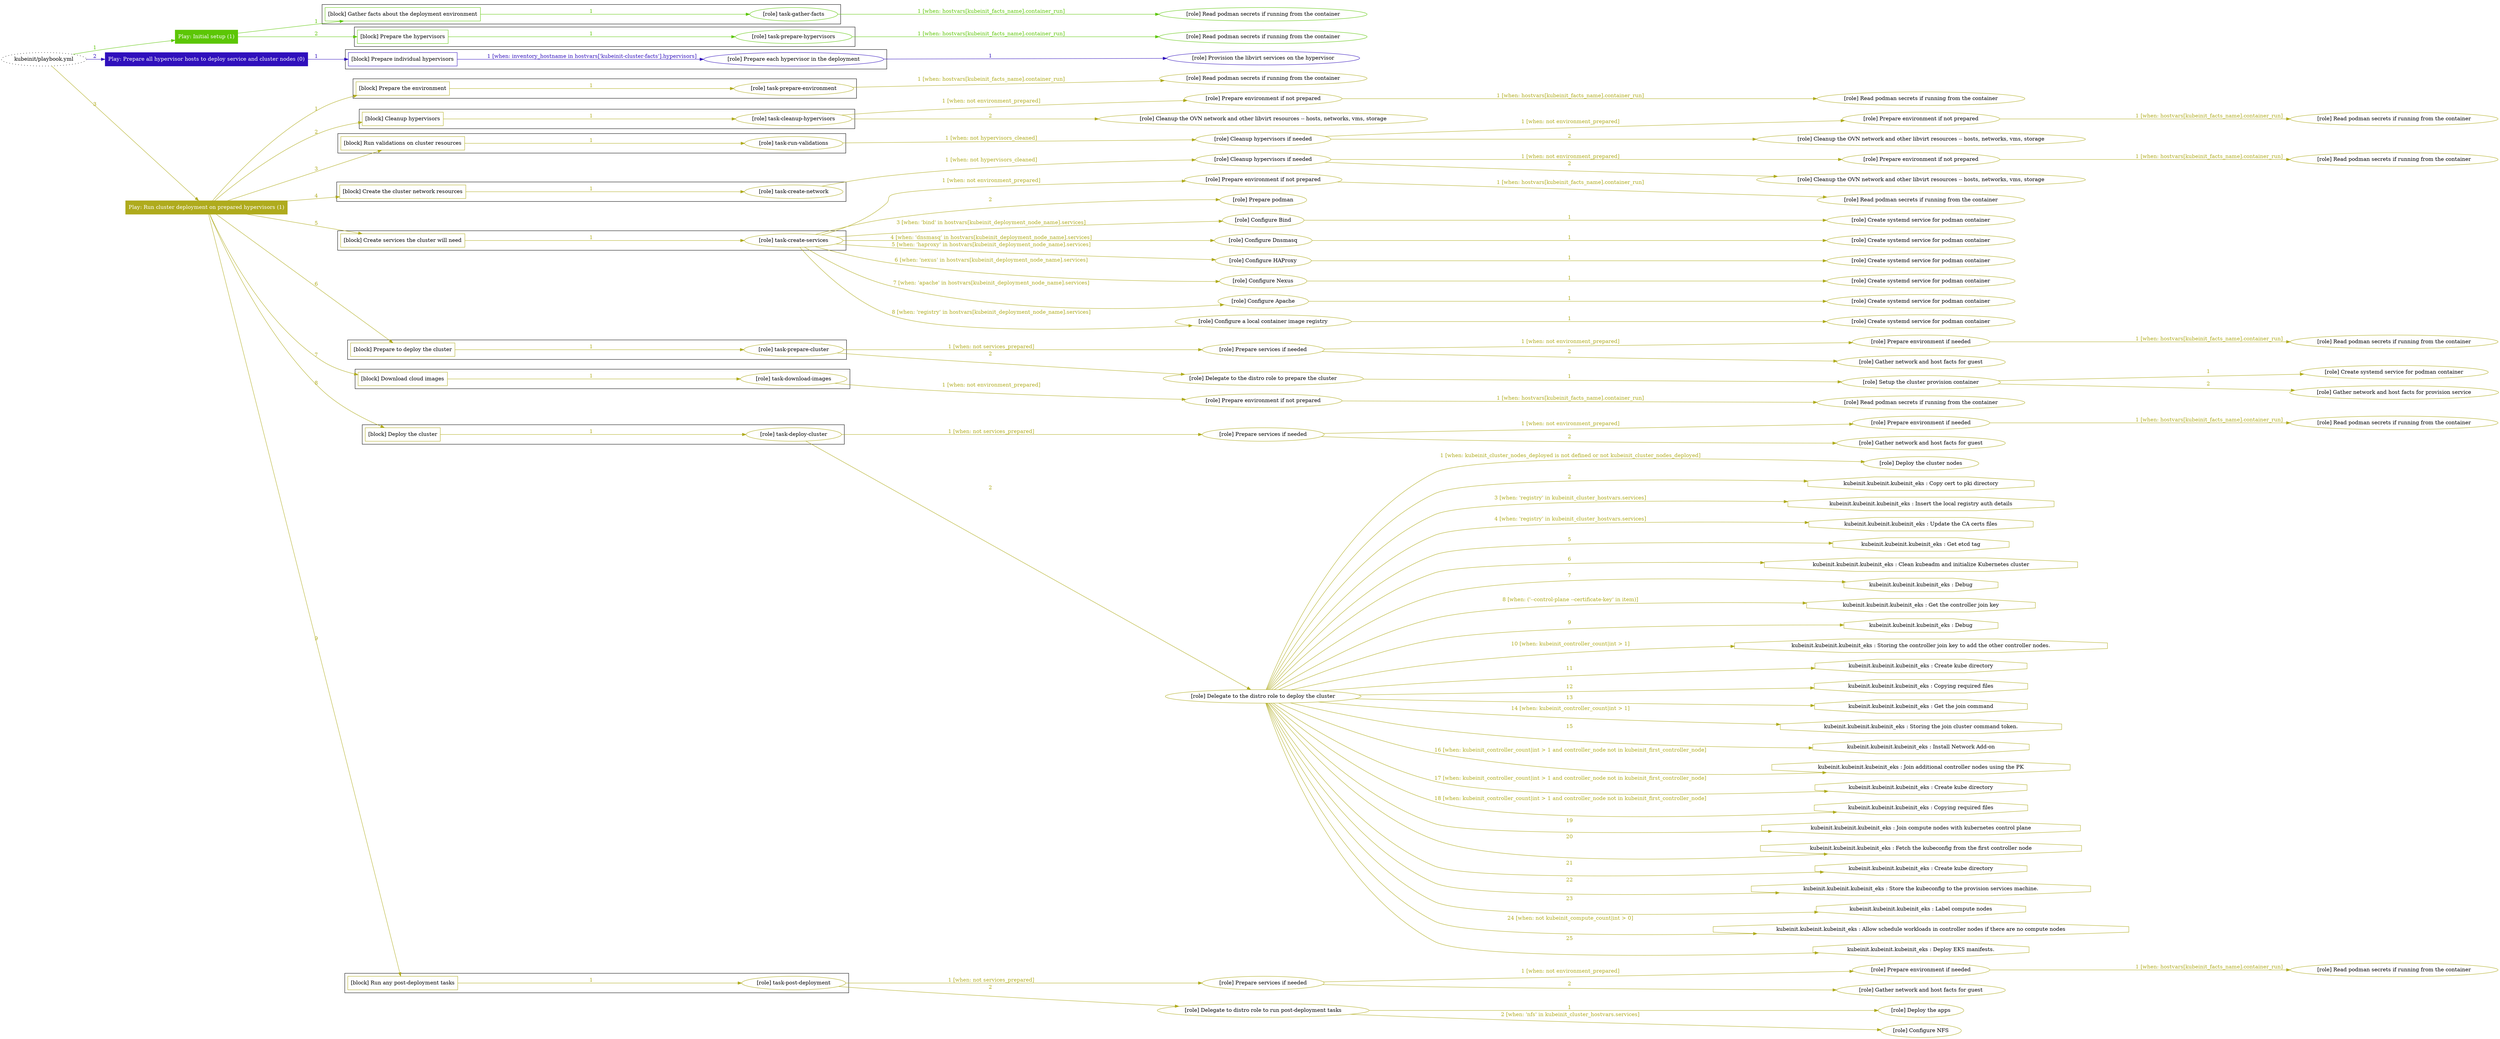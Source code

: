 digraph {
	graph [concentrate=true ordering=in rankdir=LR ratio=fill]
	edge [esep=5 sep=10]
	"kubeinit/playbook.yml" [id=root_node style=dotted]
	play_e209c8f1 [label="Play: Initial setup (1)" color="#5cc606" fontcolor="#ffffff" id=play_e209c8f1 shape=box style=filled tooltip=localhost]
	"kubeinit/playbook.yml" -> play_e209c8f1 [label="1 " color="#5cc606" fontcolor="#5cc606" id=edge_d635056c labeltooltip="1 " tooltip="1 "]
	subgraph "Read podman secrets if running from the container" {
		role_996d4ef0 [label="[role] Read podman secrets if running from the container" color="#5cc606" id=role_996d4ef0 tooltip="Read podman secrets if running from the container"]
	}
	subgraph "task-gather-facts" {
		role_60d080c4 [label="[role] task-gather-facts" color="#5cc606" id=role_60d080c4 tooltip="task-gather-facts"]
		role_60d080c4 -> role_996d4ef0 [label="1 [when: hostvars[kubeinit_facts_name].container_run]" color="#5cc606" fontcolor="#5cc606" id=edge_77edaa09 labeltooltip="1 [when: hostvars[kubeinit_facts_name].container_run]" tooltip="1 [when: hostvars[kubeinit_facts_name].container_run]"]
	}
	subgraph "Read podman secrets if running from the container" {
		role_41c3a83b [label="[role] Read podman secrets if running from the container" color="#5cc606" id=role_41c3a83b tooltip="Read podman secrets if running from the container"]
	}
	subgraph "task-prepare-hypervisors" {
		role_9d5c7cdf [label="[role] task-prepare-hypervisors" color="#5cc606" id=role_9d5c7cdf tooltip="task-prepare-hypervisors"]
		role_9d5c7cdf -> role_41c3a83b [label="1 [when: hostvars[kubeinit_facts_name].container_run]" color="#5cc606" fontcolor="#5cc606" id=edge_d52a8240 labeltooltip="1 [when: hostvars[kubeinit_facts_name].container_run]" tooltip="1 [when: hostvars[kubeinit_facts_name].container_run]"]
	}
	subgraph "Play: Initial setup (1)" {
		play_e209c8f1 -> block_e0eea6fc [label=1 color="#5cc606" fontcolor="#5cc606" id=edge_051297e2 labeltooltip=1 tooltip=1]
		subgraph cluster_block_e0eea6fc {
			block_e0eea6fc [label="[block] Gather facts about the deployment environment" color="#5cc606" id=block_e0eea6fc labeltooltip="Gather facts about the deployment environment" shape=box tooltip="Gather facts about the deployment environment"]
			block_e0eea6fc -> role_60d080c4 [label="1 " color="#5cc606" fontcolor="#5cc606" id=edge_1f98d1e9 labeltooltip="1 " tooltip="1 "]
		}
		play_e209c8f1 -> block_96647978 [label=2 color="#5cc606" fontcolor="#5cc606" id=edge_5191a9b5 labeltooltip=2 tooltip=2]
		subgraph cluster_block_96647978 {
			block_96647978 [label="[block] Prepare the hypervisors" color="#5cc606" id=block_96647978 labeltooltip="Prepare the hypervisors" shape=box tooltip="Prepare the hypervisors"]
			block_96647978 -> role_9d5c7cdf [label="1 " color="#5cc606" fontcolor="#5cc606" id=edge_3b7d2a13 labeltooltip="1 " tooltip="1 "]
		}
	}
	play_66353b42 [label="Play: Prepare all hypervisor hosts to deploy service and cluster nodes (0)" color="#3010bc" fontcolor="#ffffff" id=play_66353b42 shape=box style=filled tooltip="Play: Prepare all hypervisor hosts to deploy service and cluster nodes (0)"]
	"kubeinit/playbook.yml" -> play_66353b42 [label="2 " color="#3010bc" fontcolor="#3010bc" id=edge_cb47517c labeltooltip="2 " tooltip="2 "]
	subgraph "Provision the libvirt services on the hypervisor" {
		role_767c569a [label="[role] Provision the libvirt services on the hypervisor" color="#3010bc" id=role_767c569a tooltip="Provision the libvirt services on the hypervisor"]
	}
	subgraph "Prepare each hypervisor in the deployment" {
		role_ce90ec70 [label="[role] Prepare each hypervisor in the deployment" color="#3010bc" id=role_ce90ec70 tooltip="Prepare each hypervisor in the deployment"]
		role_ce90ec70 -> role_767c569a [label="1 " color="#3010bc" fontcolor="#3010bc" id=edge_32b9c3c6 labeltooltip="1 " tooltip="1 "]
	}
	subgraph "Play: Prepare all hypervisor hosts to deploy service and cluster nodes (0)" {
		play_66353b42 -> block_e98af4d7 [label=1 color="#3010bc" fontcolor="#3010bc" id=edge_dcbfe01f labeltooltip=1 tooltip=1]
		subgraph cluster_block_e98af4d7 {
			block_e98af4d7 [label="[block] Prepare individual hypervisors" color="#3010bc" id=block_e98af4d7 labeltooltip="Prepare individual hypervisors" shape=box tooltip="Prepare individual hypervisors"]
			block_e98af4d7 -> role_ce90ec70 [label="1 [when: inventory_hostname in hostvars['kubeinit-cluster-facts'].hypervisors]" color="#3010bc" fontcolor="#3010bc" id=edge_5f134dba labeltooltip="1 [when: inventory_hostname in hostvars['kubeinit-cluster-facts'].hypervisors]" tooltip="1 [when: inventory_hostname in hostvars['kubeinit-cluster-facts'].hypervisors]"]
		}
	}
	play_a34aecad [label="Play: Run cluster deployment on prepared hypervisors (1)" color="#afab1d" fontcolor="#ffffff" id=play_a34aecad shape=box style=filled tooltip=localhost]
	"kubeinit/playbook.yml" -> play_a34aecad [label="3 " color="#afab1d" fontcolor="#afab1d" id=edge_2d1f138f labeltooltip="3 " tooltip="3 "]
	subgraph "Read podman secrets if running from the container" {
		role_bbf4e941 [label="[role] Read podman secrets if running from the container" color="#afab1d" id=role_bbf4e941 tooltip="Read podman secrets if running from the container"]
	}
	subgraph "task-prepare-environment" {
		role_891ca042 [label="[role] task-prepare-environment" color="#afab1d" id=role_891ca042 tooltip="task-prepare-environment"]
		role_891ca042 -> role_bbf4e941 [label="1 [when: hostvars[kubeinit_facts_name].container_run]" color="#afab1d" fontcolor="#afab1d" id=edge_795c0068 labeltooltip="1 [when: hostvars[kubeinit_facts_name].container_run]" tooltip="1 [when: hostvars[kubeinit_facts_name].container_run]"]
	}
	subgraph "Read podman secrets if running from the container" {
		role_e0a1307a [label="[role] Read podman secrets if running from the container" color="#afab1d" id=role_e0a1307a tooltip="Read podman secrets if running from the container"]
	}
	subgraph "Prepare environment if not prepared" {
		role_3473cf27 [label="[role] Prepare environment if not prepared" color="#afab1d" id=role_3473cf27 tooltip="Prepare environment if not prepared"]
		role_3473cf27 -> role_e0a1307a [label="1 [when: hostvars[kubeinit_facts_name].container_run]" color="#afab1d" fontcolor="#afab1d" id=edge_3128f5cd labeltooltip="1 [when: hostvars[kubeinit_facts_name].container_run]" tooltip="1 [when: hostvars[kubeinit_facts_name].container_run]"]
	}
	subgraph "Cleanup the OVN network and other libvirt resources -- hosts, networks, vms, storage" {
		role_89169f9a [label="[role] Cleanup the OVN network and other libvirt resources -- hosts, networks, vms, storage" color="#afab1d" id=role_89169f9a tooltip="Cleanup the OVN network and other libvirt resources -- hosts, networks, vms, storage"]
	}
	subgraph "task-cleanup-hypervisors" {
		role_10826843 [label="[role] task-cleanup-hypervisors" color="#afab1d" id=role_10826843 tooltip="task-cleanup-hypervisors"]
		role_10826843 -> role_3473cf27 [label="1 [when: not environment_prepared]" color="#afab1d" fontcolor="#afab1d" id=edge_ddd80667 labeltooltip="1 [when: not environment_prepared]" tooltip="1 [when: not environment_prepared]"]
		role_10826843 -> role_89169f9a [label="2 " color="#afab1d" fontcolor="#afab1d" id=edge_9b99d792 labeltooltip="2 " tooltip="2 "]
	}
	subgraph "Read podman secrets if running from the container" {
		role_93b1520b [label="[role] Read podman secrets if running from the container" color="#afab1d" id=role_93b1520b tooltip="Read podman secrets if running from the container"]
	}
	subgraph "Prepare environment if not prepared" {
		role_86bfdd18 [label="[role] Prepare environment if not prepared" color="#afab1d" id=role_86bfdd18 tooltip="Prepare environment if not prepared"]
		role_86bfdd18 -> role_93b1520b [label="1 [when: hostvars[kubeinit_facts_name].container_run]" color="#afab1d" fontcolor="#afab1d" id=edge_fa118c83 labeltooltip="1 [when: hostvars[kubeinit_facts_name].container_run]" tooltip="1 [when: hostvars[kubeinit_facts_name].container_run]"]
	}
	subgraph "Cleanup the OVN network and other libvirt resources -- hosts, networks, vms, storage" {
		role_376acfde [label="[role] Cleanup the OVN network and other libvirt resources -- hosts, networks, vms, storage" color="#afab1d" id=role_376acfde tooltip="Cleanup the OVN network and other libvirt resources -- hosts, networks, vms, storage"]
	}
	subgraph "Cleanup hypervisors if needed" {
		role_7d346a64 [label="[role] Cleanup hypervisors if needed" color="#afab1d" id=role_7d346a64 tooltip="Cleanup hypervisors if needed"]
		role_7d346a64 -> role_86bfdd18 [label="1 [when: not environment_prepared]" color="#afab1d" fontcolor="#afab1d" id=edge_569568ea labeltooltip="1 [when: not environment_prepared]" tooltip="1 [when: not environment_prepared]"]
		role_7d346a64 -> role_376acfde [label="2 " color="#afab1d" fontcolor="#afab1d" id=edge_68e1af49 labeltooltip="2 " tooltip="2 "]
	}
	subgraph "task-run-validations" {
		role_c31c0278 [label="[role] task-run-validations" color="#afab1d" id=role_c31c0278 tooltip="task-run-validations"]
		role_c31c0278 -> role_7d346a64 [label="1 [when: not hypervisors_cleaned]" color="#afab1d" fontcolor="#afab1d" id=edge_b7217e13 labeltooltip="1 [when: not hypervisors_cleaned]" tooltip="1 [when: not hypervisors_cleaned]"]
	}
	subgraph "Read podman secrets if running from the container" {
		role_c76a48c7 [label="[role] Read podman secrets if running from the container" color="#afab1d" id=role_c76a48c7 tooltip="Read podman secrets if running from the container"]
	}
	subgraph "Prepare environment if not prepared" {
		role_f48b7daf [label="[role] Prepare environment if not prepared" color="#afab1d" id=role_f48b7daf tooltip="Prepare environment if not prepared"]
		role_f48b7daf -> role_c76a48c7 [label="1 [when: hostvars[kubeinit_facts_name].container_run]" color="#afab1d" fontcolor="#afab1d" id=edge_8042e6ae labeltooltip="1 [when: hostvars[kubeinit_facts_name].container_run]" tooltip="1 [when: hostvars[kubeinit_facts_name].container_run]"]
	}
	subgraph "Cleanup the OVN network and other libvirt resources -- hosts, networks, vms, storage" {
		role_3291dfe8 [label="[role] Cleanup the OVN network and other libvirt resources -- hosts, networks, vms, storage" color="#afab1d" id=role_3291dfe8 tooltip="Cleanup the OVN network and other libvirt resources -- hosts, networks, vms, storage"]
	}
	subgraph "Cleanup hypervisors if needed" {
		role_8a7fd235 [label="[role] Cleanup hypervisors if needed" color="#afab1d" id=role_8a7fd235 tooltip="Cleanup hypervisors if needed"]
		role_8a7fd235 -> role_f48b7daf [label="1 [when: not environment_prepared]" color="#afab1d" fontcolor="#afab1d" id=edge_43c7e6e3 labeltooltip="1 [when: not environment_prepared]" tooltip="1 [when: not environment_prepared]"]
		role_8a7fd235 -> role_3291dfe8 [label="2 " color="#afab1d" fontcolor="#afab1d" id=edge_cb47500e labeltooltip="2 " tooltip="2 "]
	}
	subgraph "task-create-network" {
		role_b9569bd3 [label="[role] task-create-network" color="#afab1d" id=role_b9569bd3 tooltip="task-create-network"]
		role_b9569bd3 -> role_8a7fd235 [label="1 [when: not hypervisors_cleaned]" color="#afab1d" fontcolor="#afab1d" id=edge_2381c840 labeltooltip="1 [when: not hypervisors_cleaned]" tooltip="1 [when: not hypervisors_cleaned]"]
	}
	subgraph "Read podman secrets if running from the container" {
		role_71c45e04 [label="[role] Read podman secrets if running from the container" color="#afab1d" id=role_71c45e04 tooltip="Read podman secrets if running from the container"]
	}
	subgraph "Prepare environment if not prepared" {
		role_cdec24f5 [label="[role] Prepare environment if not prepared" color="#afab1d" id=role_cdec24f5 tooltip="Prepare environment if not prepared"]
		role_cdec24f5 -> role_71c45e04 [label="1 [when: hostvars[kubeinit_facts_name].container_run]" color="#afab1d" fontcolor="#afab1d" id=edge_c9246855 labeltooltip="1 [when: hostvars[kubeinit_facts_name].container_run]" tooltip="1 [when: hostvars[kubeinit_facts_name].container_run]"]
	}
	subgraph "Prepare podman" {
		role_25c78f84 [label="[role] Prepare podman" color="#afab1d" id=role_25c78f84 tooltip="Prepare podman"]
	}
	subgraph "Create systemd service for podman container" {
		role_3d7be515 [label="[role] Create systemd service for podman container" color="#afab1d" id=role_3d7be515 tooltip="Create systemd service for podman container"]
	}
	subgraph "Configure Bind" {
		role_f62bca83 [label="[role] Configure Bind" color="#afab1d" id=role_f62bca83 tooltip="Configure Bind"]
		role_f62bca83 -> role_3d7be515 [label="1 " color="#afab1d" fontcolor="#afab1d" id=edge_86d53309 labeltooltip="1 " tooltip="1 "]
	}
	subgraph "Create systemd service for podman container" {
		role_6f733108 [label="[role] Create systemd service for podman container" color="#afab1d" id=role_6f733108 tooltip="Create systemd service for podman container"]
	}
	subgraph "Configure Dnsmasq" {
		role_06d2bb49 [label="[role] Configure Dnsmasq" color="#afab1d" id=role_06d2bb49 tooltip="Configure Dnsmasq"]
		role_06d2bb49 -> role_6f733108 [label="1 " color="#afab1d" fontcolor="#afab1d" id=edge_857587a2 labeltooltip="1 " tooltip="1 "]
	}
	subgraph "Create systemd service for podman container" {
		role_d25ff925 [label="[role] Create systemd service for podman container" color="#afab1d" id=role_d25ff925 tooltip="Create systemd service for podman container"]
	}
	subgraph "Configure HAProxy" {
		role_b7867d54 [label="[role] Configure HAProxy" color="#afab1d" id=role_b7867d54 tooltip="Configure HAProxy"]
		role_b7867d54 -> role_d25ff925 [label="1 " color="#afab1d" fontcolor="#afab1d" id=edge_1a94ee39 labeltooltip="1 " tooltip="1 "]
	}
	subgraph "Create systemd service for podman container" {
		role_7e1edda6 [label="[role] Create systemd service for podman container" color="#afab1d" id=role_7e1edda6 tooltip="Create systemd service for podman container"]
	}
	subgraph "Configure Nexus" {
		role_b2d4f667 [label="[role] Configure Nexus" color="#afab1d" id=role_b2d4f667 tooltip="Configure Nexus"]
		role_b2d4f667 -> role_7e1edda6 [label="1 " color="#afab1d" fontcolor="#afab1d" id=edge_b9446945 labeltooltip="1 " tooltip="1 "]
	}
	subgraph "Create systemd service for podman container" {
		role_f29ec6c6 [label="[role] Create systemd service for podman container" color="#afab1d" id=role_f29ec6c6 tooltip="Create systemd service for podman container"]
	}
	subgraph "Configure Apache" {
		role_ae8ba94d [label="[role] Configure Apache" color="#afab1d" id=role_ae8ba94d tooltip="Configure Apache"]
		role_ae8ba94d -> role_f29ec6c6 [label="1 " color="#afab1d" fontcolor="#afab1d" id=edge_7d5e2d77 labeltooltip="1 " tooltip="1 "]
	}
	subgraph "Create systemd service for podman container" {
		role_9d517f71 [label="[role] Create systemd service for podman container" color="#afab1d" id=role_9d517f71 tooltip="Create systemd service for podman container"]
	}
	subgraph "Configure a local container image registry" {
		role_d3c7cf0f [label="[role] Configure a local container image registry" color="#afab1d" id=role_d3c7cf0f tooltip="Configure a local container image registry"]
		role_d3c7cf0f -> role_9d517f71 [label="1 " color="#afab1d" fontcolor="#afab1d" id=edge_5b09f2f0 labeltooltip="1 " tooltip="1 "]
	}
	subgraph "task-create-services" {
		role_fc819281 [label="[role] task-create-services" color="#afab1d" id=role_fc819281 tooltip="task-create-services"]
		role_fc819281 -> role_cdec24f5 [label="1 [when: not environment_prepared]" color="#afab1d" fontcolor="#afab1d" id=edge_083501a8 labeltooltip="1 [when: not environment_prepared]" tooltip="1 [when: not environment_prepared]"]
		role_fc819281 -> role_25c78f84 [label="2 " color="#afab1d" fontcolor="#afab1d" id=edge_bf5eb3e0 labeltooltip="2 " tooltip="2 "]
		role_fc819281 -> role_f62bca83 [label="3 [when: 'bind' in hostvars[kubeinit_deployment_node_name].services]" color="#afab1d" fontcolor="#afab1d" id=edge_2e9222dc labeltooltip="3 [when: 'bind' in hostvars[kubeinit_deployment_node_name].services]" tooltip="3 [when: 'bind' in hostvars[kubeinit_deployment_node_name].services]"]
		role_fc819281 -> role_06d2bb49 [label="4 [when: 'dnsmasq' in hostvars[kubeinit_deployment_node_name].services]" color="#afab1d" fontcolor="#afab1d" id=edge_e706d4d9 labeltooltip="4 [when: 'dnsmasq' in hostvars[kubeinit_deployment_node_name].services]" tooltip="4 [when: 'dnsmasq' in hostvars[kubeinit_deployment_node_name].services]"]
		role_fc819281 -> role_b7867d54 [label="5 [when: 'haproxy' in hostvars[kubeinit_deployment_node_name].services]" color="#afab1d" fontcolor="#afab1d" id=edge_ca4adfbc labeltooltip="5 [when: 'haproxy' in hostvars[kubeinit_deployment_node_name].services]" tooltip="5 [when: 'haproxy' in hostvars[kubeinit_deployment_node_name].services]"]
		role_fc819281 -> role_b2d4f667 [label="6 [when: 'nexus' in hostvars[kubeinit_deployment_node_name].services]" color="#afab1d" fontcolor="#afab1d" id=edge_aedb7117 labeltooltip="6 [when: 'nexus' in hostvars[kubeinit_deployment_node_name].services]" tooltip="6 [when: 'nexus' in hostvars[kubeinit_deployment_node_name].services]"]
		role_fc819281 -> role_ae8ba94d [label="7 [when: 'apache' in hostvars[kubeinit_deployment_node_name].services]" color="#afab1d" fontcolor="#afab1d" id=edge_63c0e3a0 labeltooltip="7 [when: 'apache' in hostvars[kubeinit_deployment_node_name].services]" tooltip="7 [when: 'apache' in hostvars[kubeinit_deployment_node_name].services]"]
		role_fc819281 -> role_d3c7cf0f [label="8 [when: 'registry' in hostvars[kubeinit_deployment_node_name].services]" color="#afab1d" fontcolor="#afab1d" id=edge_9218ba96 labeltooltip="8 [when: 'registry' in hostvars[kubeinit_deployment_node_name].services]" tooltip="8 [when: 'registry' in hostvars[kubeinit_deployment_node_name].services]"]
	}
	subgraph "Read podman secrets if running from the container" {
		role_f9ef5e57 [label="[role] Read podman secrets if running from the container" color="#afab1d" id=role_f9ef5e57 tooltip="Read podman secrets if running from the container"]
	}
	subgraph "Prepare environment if needed" {
		role_844e56d4 [label="[role] Prepare environment if needed" color="#afab1d" id=role_844e56d4 tooltip="Prepare environment if needed"]
		role_844e56d4 -> role_f9ef5e57 [label="1 [when: hostvars[kubeinit_facts_name].container_run]" color="#afab1d" fontcolor="#afab1d" id=edge_76b27d55 labeltooltip="1 [when: hostvars[kubeinit_facts_name].container_run]" tooltip="1 [when: hostvars[kubeinit_facts_name].container_run]"]
	}
	subgraph "Gather network and host facts for guest" {
		role_227d98df [label="[role] Gather network and host facts for guest" color="#afab1d" id=role_227d98df tooltip="Gather network and host facts for guest"]
	}
	subgraph "Prepare services if needed" {
		role_02b2186a [label="[role] Prepare services if needed" color="#afab1d" id=role_02b2186a tooltip="Prepare services if needed"]
		role_02b2186a -> role_844e56d4 [label="1 [when: not environment_prepared]" color="#afab1d" fontcolor="#afab1d" id=edge_169565e2 labeltooltip="1 [when: not environment_prepared]" tooltip="1 [when: not environment_prepared]"]
		role_02b2186a -> role_227d98df [label="2 " color="#afab1d" fontcolor="#afab1d" id=edge_485c56c1 labeltooltip="2 " tooltip="2 "]
	}
	subgraph "Create systemd service for podman container" {
		role_074e0e85 [label="[role] Create systemd service for podman container" color="#afab1d" id=role_074e0e85 tooltip="Create systemd service for podman container"]
	}
	subgraph "Gather network and host facts for provision service" {
		role_68bb7cce [label="[role] Gather network and host facts for provision service" color="#afab1d" id=role_68bb7cce tooltip="Gather network and host facts for provision service"]
	}
	subgraph "Setup the cluster provision container" {
		role_5eb62cfe [label="[role] Setup the cluster provision container" color="#afab1d" id=role_5eb62cfe tooltip="Setup the cluster provision container"]
		role_5eb62cfe -> role_074e0e85 [label="1 " color="#afab1d" fontcolor="#afab1d" id=edge_25573544 labeltooltip="1 " tooltip="1 "]
		role_5eb62cfe -> role_68bb7cce [label="2 " color="#afab1d" fontcolor="#afab1d" id=edge_55e2a1ca labeltooltip="2 " tooltip="2 "]
	}
	subgraph "Delegate to the distro role to prepare the cluster" {
		role_325eef61 [label="[role] Delegate to the distro role to prepare the cluster" color="#afab1d" id=role_325eef61 tooltip="Delegate to the distro role to prepare the cluster"]
		role_325eef61 -> role_5eb62cfe [label="1 " color="#afab1d" fontcolor="#afab1d" id=edge_1a605b1a labeltooltip="1 " tooltip="1 "]
	}
	subgraph "task-prepare-cluster" {
		role_7bb308df [label="[role] task-prepare-cluster" color="#afab1d" id=role_7bb308df tooltip="task-prepare-cluster"]
		role_7bb308df -> role_02b2186a [label="1 [when: not services_prepared]" color="#afab1d" fontcolor="#afab1d" id=edge_e03344e4 labeltooltip="1 [when: not services_prepared]" tooltip="1 [when: not services_prepared]"]
		role_7bb308df -> role_325eef61 [label="2 " color="#afab1d" fontcolor="#afab1d" id=edge_2a12418a labeltooltip="2 " tooltip="2 "]
	}
	subgraph "Read podman secrets if running from the container" {
		role_0b6bbff9 [label="[role] Read podman secrets if running from the container" color="#afab1d" id=role_0b6bbff9 tooltip="Read podman secrets if running from the container"]
	}
	subgraph "Prepare environment if not prepared" {
		role_214eed63 [label="[role] Prepare environment if not prepared" color="#afab1d" id=role_214eed63 tooltip="Prepare environment if not prepared"]
		role_214eed63 -> role_0b6bbff9 [label="1 [when: hostvars[kubeinit_facts_name].container_run]" color="#afab1d" fontcolor="#afab1d" id=edge_4777f4c4 labeltooltip="1 [when: hostvars[kubeinit_facts_name].container_run]" tooltip="1 [when: hostvars[kubeinit_facts_name].container_run]"]
	}
	subgraph "task-download-images" {
		role_fc49398d [label="[role] task-download-images" color="#afab1d" id=role_fc49398d tooltip="task-download-images"]
		role_fc49398d -> role_214eed63 [label="1 [when: not environment_prepared]" color="#afab1d" fontcolor="#afab1d" id=edge_6993af83 labeltooltip="1 [when: not environment_prepared]" tooltip="1 [when: not environment_prepared]"]
	}
	subgraph "Read podman secrets if running from the container" {
		role_4deb015c [label="[role] Read podman secrets if running from the container" color="#afab1d" id=role_4deb015c tooltip="Read podman secrets if running from the container"]
	}
	subgraph "Prepare environment if needed" {
		role_7d390a25 [label="[role] Prepare environment if needed" color="#afab1d" id=role_7d390a25 tooltip="Prepare environment if needed"]
		role_7d390a25 -> role_4deb015c [label="1 [when: hostvars[kubeinit_facts_name].container_run]" color="#afab1d" fontcolor="#afab1d" id=edge_99023d6e labeltooltip="1 [when: hostvars[kubeinit_facts_name].container_run]" tooltip="1 [when: hostvars[kubeinit_facts_name].container_run]"]
	}
	subgraph "Gather network and host facts for guest" {
		role_d2baa670 [label="[role] Gather network and host facts for guest" color="#afab1d" id=role_d2baa670 tooltip="Gather network and host facts for guest"]
	}
	subgraph "Prepare services if needed" {
		role_5880028f [label="[role] Prepare services if needed" color="#afab1d" id=role_5880028f tooltip="Prepare services if needed"]
		role_5880028f -> role_7d390a25 [label="1 [when: not environment_prepared]" color="#afab1d" fontcolor="#afab1d" id=edge_443d143d labeltooltip="1 [when: not environment_prepared]" tooltip="1 [when: not environment_prepared]"]
		role_5880028f -> role_d2baa670 [label="2 " color="#afab1d" fontcolor="#afab1d" id=edge_616b5cdd labeltooltip="2 " tooltip="2 "]
	}
	subgraph "Deploy the cluster nodes" {
		role_acbc7e07 [label="[role] Deploy the cluster nodes" color="#afab1d" id=role_acbc7e07 tooltip="Deploy the cluster nodes"]
	}
	subgraph "Delegate to the distro role to deploy the cluster" {
		role_2fc32004 [label="[role] Delegate to the distro role to deploy the cluster" color="#afab1d" id=role_2fc32004 tooltip="Delegate to the distro role to deploy the cluster"]
		role_2fc32004 -> role_acbc7e07 [label="1 [when: kubeinit_cluster_nodes_deployed is not defined or not kubeinit_cluster_nodes_deployed]" color="#afab1d" fontcolor="#afab1d" id=edge_427e90a1 labeltooltip="1 [when: kubeinit_cluster_nodes_deployed is not defined or not kubeinit_cluster_nodes_deployed]" tooltip="1 [when: kubeinit_cluster_nodes_deployed is not defined or not kubeinit_cluster_nodes_deployed]"]
		task_cf59bd09 [label="kubeinit.kubeinit.kubeinit_eks : Copy cert to pki directory" color="#afab1d" id=task_cf59bd09 shape=octagon tooltip="kubeinit.kubeinit.kubeinit_eks : Copy cert to pki directory"]
		role_2fc32004 -> task_cf59bd09 [label="2 " color="#afab1d" fontcolor="#afab1d" id=edge_0f940937 labeltooltip="2 " tooltip="2 "]
		task_69656c83 [label="kubeinit.kubeinit.kubeinit_eks : Insert the local registry auth details" color="#afab1d" id=task_69656c83 shape=octagon tooltip="kubeinit.kubeinit.kubeinit_eks : Insert the local registry auth details"]
		role_2fc32004 -> task_69656c83 [label="3 [when: 'registry' in kubeinit_cluster_hostvars.services]" color="#afab1d" fontcolor="#afab1d" id=edge_96a322f1 labeltooltip="3 [when: 'registry' in kubeinit_cluster_hostvars.services]" tooltip="3 [when: 'registry' in kubeinit_cluster_hostvars.services]"]
		task_a299fb1a [label="kubeinit.kubeinit.kubeinit_eks : Update the CA certs files" color="#afab1d" id=task_a299fb1a shape=octagon tooltip="kubeinit.kubeinit.kubeinit_eks : Update the CA certs files"]
		role_2fc32004 -> task_a299fb1a [label="4 [when: 'registry' in kubeinit_cluster_hostvars.services]" color="#afab1d" fontcolor="#afab1d" id=edge_28fe7b2d labeltooltip="4 [when: 'registry' in kubeinit_cluster_hostvars.services]" tooltip="4 [when: 'registry' in kubeinit_cluster_hostvars.services]"]
		task_aa52ef7c [label="kubeinit.kubeinit.kubeinit_eks : Get etcd tag" color="#afab1d" id=task_aa52ef7c shape=octagon tooltip="kubeinit.kubeinit.kubeinit_eks : Get etcd tag"]
		role_2fc32004 -> task_aa52ef7c [label="5 " color="#afab1d" fontcolor="#afab1d" id=edge_74adeefb labeltooltip="5 " tooltip="5 "]
		task_15825167 [label="kubeinit.kubeinit.kubeinit_eks : Clean kubeadm and initialize Kubernetes cluster" color="#afab1d" id=task_15825167 shape=octagon tooltip="kubeinit.kubeinit.kubeinit_eks : Clean kubeadm and initialize Kubernetes cluster"]
		role_2fc32004 -> task_15825167 [label="6 " color="#afab1d" fontcolor="#afab1d" id=edge_b98754bb labeltooltip="6 " tooltip="6 "]
		task_2253613f [label="kubeinit.kubeinit.kubeinit_eks : Debug" color="#afab1d" id=task_2253613f shape=octagon tooltip="kubeinit.kubeinit.kubeinit_eks : Debug"]
		role_2fc32004 -> task_2253613f [label="7 " color="#afab1d" fontcolor="#afab1d" id=edge_90f25d44 labeltooltip="7 " tooltip="7 "]
		task_a5ca2e58 [label="kubeinit.kubeinit.kubeinit_eks : Get the controller join key" color="#afab1d" id=task_a5ca2e58 shape=octagon tooltip="kubeinit.kubeinit.kubeinit_eks : Get the controller join key"]
		role_2fc32004 -> task_a5ca2e58 [label="8 [when: ('--control-plane --certificate-key' in item)]" color="#afab1d" fontcolor="#afab1d" id=edge_bf3c8d82 labeltooltip="8 [when: ('--control-plane --certificate-key' in item)]" tooltip="8 [when: ('--control-plane --certificate-key' in item)]"]
		task_2fd2abe9 [label="kubeinit.kubeinit.kubeinit_eks : Debug" color="#afab1d" id=task_2fd2abe9 shape=octagon tooltip="kubeinit.kubeinit.kubeinit_eks : Debug"]
		role_2fc32004 -> task_2fd2abe9 [label="9 " color="#afab1d" fontcolor="#afab1d" id=edge_d55010c6 labeltooltip="9 " tooltip="9 "]
		task_c3f15d0a [label="kubeinit.kubeinit.kubeinit_eks : Storing the controller join key to add the other controller nodes." color="#afab1d" id=task_c3f15d0a shape=octagon tooltip="kubeinit.kubeinit.kubeinit_eks : Storing the controller join key to add the other controller nodes."]
		role_2fc32004 -> task_c3f15d0a [label="10 [when: kubeinit_controller_count|int > 1]" color="#afab1d" fontcolor="#afab1d" id=edge_c8b26fb2 labeltooltip="10 [when: kubeinit_controller_count|int > 1]" tooltip="10 [when: kubeinit_controller_count|int > 1]"]
		task_7d291f84 [label="kubeinit.kubeinit.kubeinit_eks : Create kube directory" color="#afab1d" id=task_7d291f84 shape=octagon tooltip="kubeinit.kubeinit.kubeinit_eks : Create kube directory"]
		role_2fc32004 -> task_7d291f84 [label="11 " color="#afab1d" fontcolor="#afab1d" id=edge_19466ec2 labeltooltip="11 " tooltip="11 "]
		task_baf5258c [label="kubeinit.kubeinit.kubeinit_eks : Copying required files" color="#afab1d" id=task_baf5258c shape=octagon tooltip="kubeinit.kubeinit.kubeinit_eks : Copying required files"]
		role_2fc32004 -> task_baf5258c [label="12 " color="#afab1d" fontcolor="#afab1d" id=edge_a060a1e6 labeltooltip="12 " tooltip="12 "]
		task_b029fc0f [label="kubeinit.kubeinit.kubeinit_eks : Get the join command" color="#afab1d" id=task_b029fc0f shape=octagon tooltip="kubeinit.kubeinit.kubeinit_eks : Get the join command"]
		role_2fc32004 -> task_b029fc0f [label="13 " color="#afab1d" fontcolor="#afab1d" id=edge_349f7c05 labeltooltip="13 " tooltip="13 "]
		task_9c4eb388 [label="kubeinit.kubeinit.kubeinit_eks : Storing the join cluster command token." color="#afab1d" id=task_9c4eb388 shape=octagon tooltip="kubeinit.kubeinit.kubeinit_eks : Storing the join cluster command token."]
		role_2fc32004 -> task_9c4eb388 [label="14 [when: kubeinit_controller_count|int > 1]" color="#afab1d" fontcolor="#afab1d" id=edge_bfb7789e labeltooltip="14 [when: kubeinit_controller_count|int > 1]" tooltip="14 [when: kubeinit_controller_count|int > 1]"]
		task_0c2f2e1e [label="kubeinit.kubeinit.kubeinit_eks : Install Network Add-on" color="#afab1d" id=task_0c2f2e1e shape=octagon tooltip="kubeinit.kubeinit.kubeinit_eks : Install Network Add-on"]
		role_2fc32004 -> task_0c2f2e1e [label="15 " color="#afab1d" fontcolor="#afab1d" id=edge_33626967 labeltooltip="15 " tooltip="15 "]
		task_9f4fc87c [label="kubeinit.kubeinit.kubeinit_eks : Join additional controller nodes using the PK" color="#afab1d" id=task_9f4fc87c shape=octagon tooltip="kubeinit.kubeinit.kubeinit_eks : Join additional controller nodes using the PK"]
		role_2fc32004 -> task_9f4fc87c [label="16 [when: kubeinit_controller_count|int > 1 and controller_node not in kubeinit_first_controller_node]" color="#afab1d" fontcolor="#afab1d" id=edge_585d07a6 labeltooltip="16 [when: kubeinit_controller_count|int > 1 and controller_node not in kubeinit_first_controller_node]" tooltip="16 [when: kubeinit_controller_count|int > 1 and controller_node not in kubeinit_first_controller_node]"]
		task_6e45e685 [label="kubeinit.kubeinit.kubeinit_eks : Create kube directory" color="#afab1d" id=task_6e45e685 shape=octagon tooltip="kubeinit.kubeinit.kubeinit_eks : Create kube directory"]
		role_2fc32004 -> task_6e45e685 [label="17 [when: kubeinit_controller_count|int > 1 and controller_node not in kubeinit_first_controller_node]" color="#afab1d" fontcolor="#afab1d" id=edge_40356691 labeltooltip="17 [when: kubeinit_controller_count|int > 1 and controller_node not in kubeinit_first_controller_node]" tooltip="17 [when: kubeinit_controller_count|int > 1 and controller_node not in kubeinit_first_controller_node]"]
		task_7f4bbe3b [label="kubeinit.kubeinit.kubeinit_eks : Copying required files" color="#afab1d" id=task_7f4bbe3b shape=octagon tooltip="kubeinit.kubeinit.kubeinit_eks : Copying required files"]
		role_2fc32004 -> task_7f4bbe3b [label="18 [when: kubeinit_controller_count|int > 1 and controller_node not in kubeinit_first_controller_node]" color="#afab1d" fontcolor="#afab1d" id=edge_b6a5e82a labeltooltip="18 [when: kubeinit_controller_count|int > 1 and controller_node not in kubeinit_first_controller_node]" tooltip="18 [when: kubeinit_controller_count|int > 1 and controller_node not in kubeinit_first_controller_node]"]
		task_eac95a09 [label="kubeinit.kubeinit.kubeinit_eks : Join compute nodes with kubernetes control plane" color="#afab1d" id=task_eac95a09 shape=octagon tooltip="kubeinit.kubeinit.kubeinit_eks : Join compute nodes with kubernetes control plane"]
		role_2fc32004 -> task_eac95a09 [label="19 " color="#afab1d" fontcolor="#afab1d" id=edge_dde0381c labeltooltip="19 " tooltip="19 "]
		task_ff3bacd4 [label="kubeinit.kubeinit.kubeinit_eks : Fetch the kubeconfig from the first controller node" color="#afab1d" id=task_ff3bacd4 shape=octagon tooltip="kubeinit.kubeinit.kubeinit_eks : Fetch the kubeconfig from the first controller node"]
		role_2fc32004 -> task_ff3bacd4 [label="20 " color="#afab1d" fontcolor="#afab1d" id=edge_2016a909 labeltooltip="20 " tooltip="20 "]
		task_3b960839 [label="kubeinit.kubeinit.kubeinit_eks : Create kube directory" color="#afab1d" id=task_3b960839 shape=octagon tooltip="kubeinit.kubeinit.kubeinit_eks : Create kube directory"]
		role_2fc32004 -> task_3b960839 [label="21 " color="#afab1d" fontcolor="#afab1d" id=edge_65e4b34b labeltooltip="21 " tooltip="21 "]
		task_6a535757 [label="kubeinit.kubeinit.kubeinit_eks : Store the kubeconfig to the provision services machine." color="#afab1d" id=task_6a535757 shape=octagon tooltip="kubeinit.kubeinit.kubeinit_eks : Store the kubeconfig to the provision services machine."]
		role_2fc32004 -> task_6a535757 [label="22 " color="#afab1d" fontcolor="#afab1d" id=edge_2a82e152 labeltooltip="22 " tooltip="22 "]
		task_92686a3a [label="kubeinit.kubeinit.kubeinit_eks : Label compute nodes" color="#afab1d" id=task_92686a3a shape=octagon tooltip="kubeinit.kubeinit.kubeinit_eks : Label compute nodes"]
		role_2fc32004 -> task_92686a3a [label="23 " color="#afab1d" fontcolor="#afab1d" id=edge_b360cc21 labeltooltip="23 " tooltip="23 "]
		task_f1951728 [label="kubeinit.kubeinit.kubeinit_eks : Allow schedule workloads in controller nodes if there are no compute nodes" color="#afab1d" id=task_f1951728 shape=octagon tooltip="kubeinit.kubeinit.kubeinit_eks : Allow schedule workloads in controller nodes if there are no compute nodes"]
		role_2fc32004 -> task_f1951728 [label="24 [when: not kubeinit_compute_count|int > 0]" color="#afab1d" fontcolor="#afab1d" id=edge_eac88d9b labeltooltip="24 [when: not kubeinit_compute_count|int > 0]" tooltip="24 [when: not kubeinit_compute_count|int > 0]"]
		task_70ebb55e [label="kubeinit.kubeinit.kubeinit_eks : Deploy EKS manifests." color="#afab1d" id=task_70ebb55e shape=octagon tooltip="kubeinit.kubeinit.kubeinit_eks : Deploy EKS manifests."]
		role_2fc32004 -> task_70ebb55e [label="25 " color="#afab1d" fontcolor="#afab1d" id=edge_b01e3990 labeltooltip="25 " tooltip="25 "]
	}
	subgraph "task-deploy-cluster" {
		role_29a0925a [label="[role] task-deploy-cluster" color="#afab1d" id=role_29a0925a tooltip="task-deploy-cluster"]
		role_29a0925a -> role_5880028f [label="1 [when: not services_prepared]" color="#afab1d" fontcolor="#afab1d" id=edge_08f0b35a labeltooltip="1 [when: not services_prepared]" tooltip="1 [when: not services_prepared]"]
		role_29a0925a -> role_2fc32004 [label="2 " color="#afab1d" fontcolor="#afab1d" id=edge_3f3f5634 labeltooltip="2 " tooltip="2 "]
	}
	subgraph "Read podman secrets if running from the container" {
		role_02ebe4f2 [label="[role] Read podman secrets if running from the container" color="#afab1d" id=role_02ebe4f2 tooltip="Read podman secrets if running from the container"]
	}
	subgraph "Prepare environment if needed" {
		role_c1d979eb [label="[role] Prepare environment if needed" color="#afab1d" id=role_c1d979eb tooltip="Prepare environment if needed"]
		role_c1d979eb -> role_02ebe4f2 [label="1 [when: hostvars[kubeinit_facts_name].container_run]" color="#afab1d" fontcolor="#afab1d" id=edge_32e9cc3c labeltooltip="1 [when: hostvars[kubeinit_facts_name].container_run]" tooltip="1 [when: hostvars[kubeinit_facts_name].container_run]"]
	}
	subgraph "Gather network and host facts for guest" {
		role_55f8c983 [label="[role] Gather network and host facts for guest" color="#afab1d" id=role_55f8c983 tooltip="Gather network and host facts for guest"]
	}
	subgraph "Prepare services if needed" {
		role_02745121 [label="[role] Prepare services if needed" color="#afab1d" id=role_02745121 tooltip="Prepare services if needed"]
		role_02745121 -> role_c1d979eb [label="1 [when: not environment_prepared]" color="#afab1d" fontcolor="#afab1d" id=edge_eccdf8d9 labeltooltip="1 [when: not environment_prepared]" tooltip="1 [when: not environment_prepared]"]
		role_02745121 -> role_55f8c983 [label="2 " color="#afab1d" fontcolor="#afab1d" id=edge_e9c8e438 labeltooltip="2 " tooltip="2 "]
	}
	subgraph "Deploy the apps" {
		role_5f856776 [label="[role] Deploy the apps" color="#afab1d" id=role_5f856776 tooltip="Deploy the apps"]
	}
	subgraph "Configure NFS" {
		role_f2bd5eb5 [label="[role] Configure NFS" color="#afab1d" id=role_f2bd5eb5 tooltip="Configure NFS"]
	}
	subgraph "Delegate to distro role to run post-deployment tasks" {
		role_f37cf77f [label="[role] Delegate to distro role to run post-deployment tasks" color="#afab1d" id=role_f37cf77f tooltip="Delegate to distro role to run post-deployment tasks"]
		role_f37cf77f -> role_5f856776 [label="1 " color="#afab1d" fontcolor="#afab1d" id=edge_164137c5 labeltooltip="1 " tooltip="1 "]
		role_f37cf77f -> role_f2bd5eb5 [label="2 [when: 'nfs' in kubeinit_cluster_hostvars.services]" color="#afab1d" fontcolor="#afab1d" id=edge_28afba9f labeltooltip="2 [when: 'nfs' in kubeinit_cluster_hostvars.services]" tooltip="2 [when: 'nfs' in kubeinit_cluster_hostvars.services]"]
	}
	subgraph "task-post-deployment" {
		role_4d1c996e [label="[role] task-post-deployment" color="#afab1d" id=role_4d1c996e tooltip="task-post-deployment"]
		role_4d1c996e -> role_02745121 [label="1 [when: not services_prepared]" color="#afab1d" fontcolor="#afab1d" id=edge_4b28ad43 labeltooltip="1 [when: not services_prepared]" tooltip="1 [when: not services_prepared]"]
		role_4d1c996e -> role_f37cf77f [label="2 " color="#afab1d" fontcolor="#afab1d" id=edge_77a70744 labeltooltip="2 " tooltip="2 "]
	}
	subgraph "Play: Run cluster deployment on prepared hypervisors (1)" {
		play_a34aecad -> block_d18ac831 [label=1 color="#afab1d" fontcolor="#afab1d" id=edge_65e8dca6 labeltooltip=1 tooltip=1]
		subgraph cluster_block_d18ac831 {
			block_d18ac831 [label="[block] Prepare the environment" color="#afab1d" id=block_d18ac831 labeltooltip="Prepare the environment" shape=box tooltip="Prepare the environment"]
			block_d18ac831 -> role_891ca042 [label="1 " color="#afab1d" fontcolor="#afab1d" id=edge_20e6b2ed labeltooltip="1 " tooltip="1 "]
		}
		play_a34aecad -> block_bea9864f [label=2 color="#afab1d" fontcolor="#afab1d" id=edge_bff88785 labeltooltip=2 tooltip=2]
		subgraph cluster_block_bea9864f {
			block_bea9864f [label="[block] Cleanup hypervisors" color="#afab1d" id=block_bea9864f labeltooltip="Cleanup hypervisors" shape=box tooltip="Cleanup hypervisors"]
			block_bea9864f -> role_10826843 [label="1 " color="#afab1d" fontcolor="#afab1d" id=edge_2256e811 labeltooltip="1 " tooltip="1 "]
		}
		play_a34aecad -> block_7d686f3d [label=3 color="#afab1d" fontcolor="#afab1d" id=edge_ff5e38e8 labeltooltip=3 tooltip=3]
		subgraph cluster_block_7d686f3d {
			block_7d686f3d [label="[block] Run validations on cluster resources" color="#afab1d" id=block_7d686f3d labeltooltip="Run validations on cluster resources" shape=box tooltip="Run validations on cluster resources"]
			block_7d686f3d -> role_c31c0278 [label="1 " color="#afab1d" fontcolor="#afab1d" id=edge_9a7bc56e labeltooltip="1 " tooltip="1 "]
		}
		play_a34aecad -> block_a40d71fa [label=4 color="#afab1d" fontcolor="#afab1d" id=edge_21ac1dbb labeltooltip=4 tooltip=4]
		subgraph cluster_block_a40d71fa {
			block_a40d71fa [label="[block] Create the cluster network resources" color="#afab1d" id=block_a40d71fa labeltooltip="Create the cluster network resources" shape=box tooltip="Create the cluster network resources"]
			block_a40d71fa -> role_b9569bd3 [label="1 " color="#afab1d" fontcolor="#afab1d" id=edge_2078ab8b labeltooltip="1 " tooltip="1 "]
		}
		play_a34aecad -> block_fd07f05b [label=5 color="#afab1d" fontcolor="#afab1d" id=edge_56f9b046 labeltooltip=5 tooltip=5]
		subgraph cluster_block_fd07f05b {
			block_fd07f05b [label="[block] Create services the cluster will need" color="#afab1d" id=block_fd07f05b labeltooltip="Create services the cluster will need" shape=box tooltip="Create services the cluster will need"]
			block_fd07f05b -> role_fc819281 [label="1 " color="#afab1d" fontcolor="#afab1d" id=edge_2cd48c62 labeltooltip="1 " tooltip="1 "]
		}
		play_a34aecad -> block_f3ffe26d [label=6 color="#afab1d" fontcolor="#afab1d" id=edge_093670c8 labeltooltip=6 tooltip=6]
		subgraph cluster_block_f3ffe26d {
			block_f3ffe26d [label="[block] Prepare to deploy the cluster" color="#afab1d" id=block_f3ffe26d labeltooltip="Prepare to deploy the cluster" shape=box tooltip="Prepare to deploy the cluster"]
			block_f3ffe26d -> role_7bb308df [label="1 " color="#afab1d" fontcolor="#afab1d" id=edge_d5f42860 labeltooltip="1 " tooltip="1 "]
		}
		play_a34aecad -> block_df1c2d6e [label=7 color="#afab1d" fontcolor="#afab1d" id=edge_6bc591f5 labeltooltip=7 tooltip=7]
		subgraph cluster_block_df1c2d6e {
			block_df1c2d6e [label="[block] Download cloud images" color="#afab1d" id=block_df1c2d6e labeltooltip="Download cloud images" shape=box tooltip="Download cloud images"]
			block_df1c2d6e -> role_fc49398d [label="1 " color="#afab1d" fontcolor="#afab1d" id=edge_8506fc26 labeltooltip="1 " tooltip="1 "]
		}
		play_a34aecad -> block_53680523 [label=8 color="#afab1d" fontcolor="#afab1d" id=edge_326ca6d6 labeltooltip=8 tooltip=8]
		subgraph cluster_block_53680523 {
			block_53680523 [label="[block] Deploy the cluster" color="#afab1d" id=block_53680523 labeltooltip="Deploy the cluster" shape=box tooltip="Deploy the cluster"]
			block_53680523 -> role_29a0925a [label="1 " color="#afab1d" fontcolor="#afab1d" id=edge_c77b55c9 labeltooltip="1 " tooltip="1 "]
		}
		play_a34aecad -> block_47abe5ef [label=9 color="#afab1d" fontcolor="#afab1d" id=edge_9c5ff97e labeltooltip=9 tooltip=9]
		subgraph cluster_block_47abe5ef {
			block_47abe5ef [label="[block] Run any post-deployment tasks" color="#afab1d" id=block_47abe5ef labeltooltip="Run any post-deployment tasks" shape=box tooltip="Run any post-deployment tasks"]
			block_47abe5ef -> role_4d1c996e [label="1 " color="#afab1d" fontcolor="#afab1d" id=edge_2acec073 labeltooltip="1 " tooltip="1 "]
		}
	}
}
